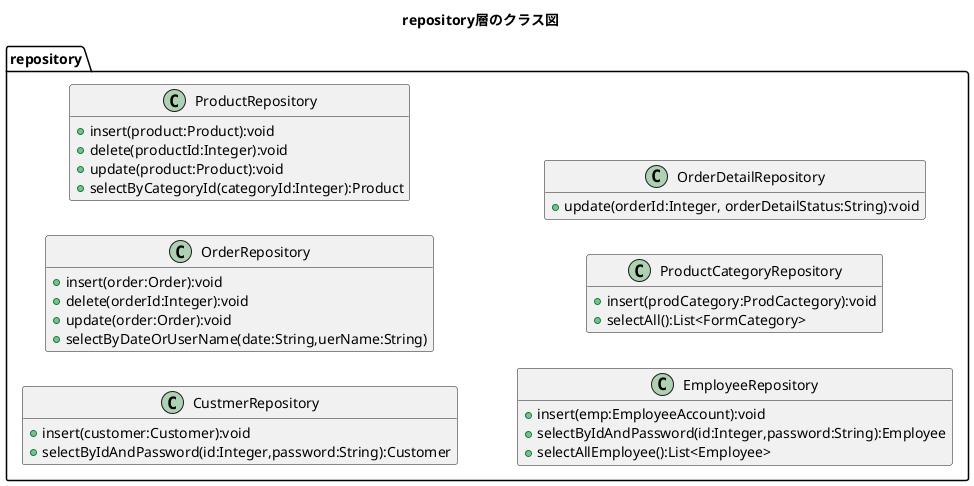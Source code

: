 @startuml
title repository層のクラス図
hide empty members
left to right direction

package repository{
    class CustmerRepository{
        +insert(customer:Customer):void
        +selectByIdAndPassword(id:Integer,password:String):Customer
    }

    class OrderRepository{
        +insert(order:Order):void
        +delete(orderId:Integer):void
        +update(order:Order):void
        +selectByDateOrUserName(date:String,uerName:String)
    }

    class ProductRepository{
        +insert(product:Product):void
        +delete(productId:Integer):void
        +update(product:Product):void
        +selectByCategoryId(categoryId:Integer):Product
    }

    class EmployeeRepository{
        +insert(emp:EmployeeAccount):void
        +selectByIdAndPassword(id:Integer,password:String):Employee
        +selectAllEmployee():List<Employee>
    }

    class ProductCategoryRepository{
        +insert(prodCategory:ProdCactegory):void
        +selectAll():List<FormCategory>
    }

    class OrderDetailRepository{
        +update(orderId:Integer, orderDetailStatus:String):void
    }
}
@enduml